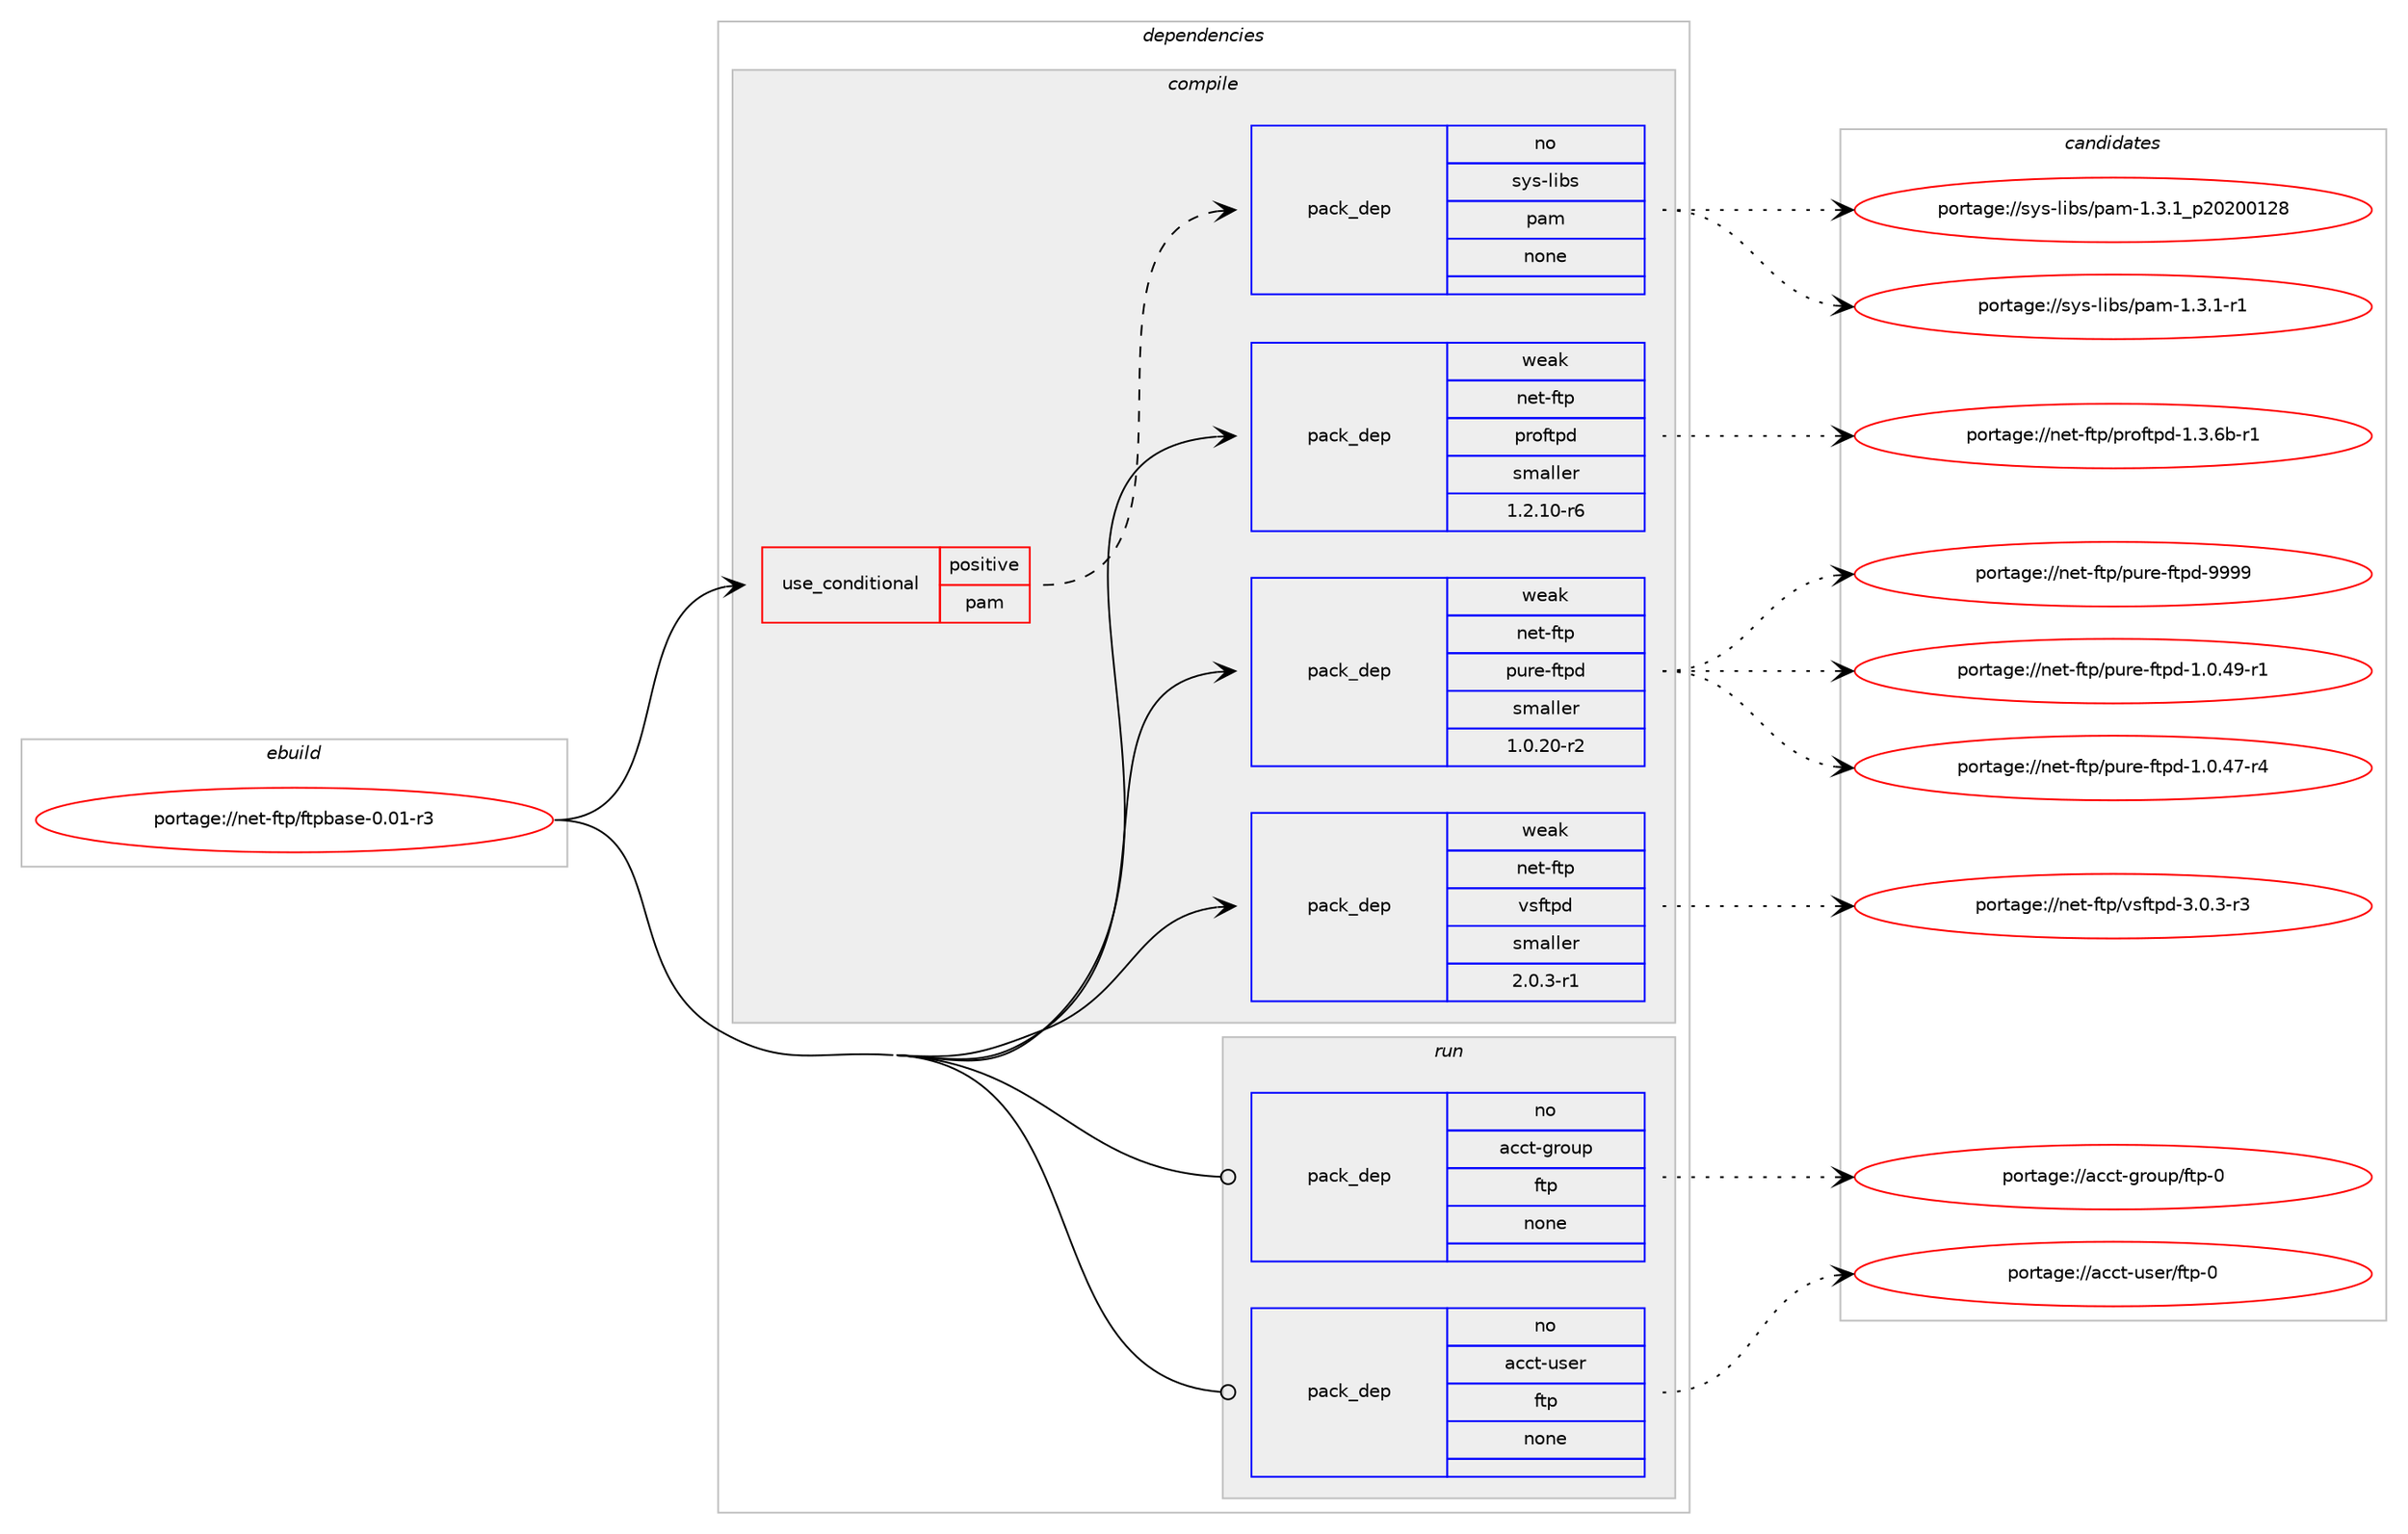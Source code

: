 digraph prolog {

# *************
# Graph options
# *************

newrank=true;
concentrate=true;
compound=true;
graph [rankdir=LR,fontname=Helvetica,fontsize=10,ranksep=1.5];#, ranksep=2.5, nodesep=0.2];
edge  [arrowhead=vee];
node  [fontname=Helvetica,fontsize=10];

# **********
# The ebuild
# **********

subgraph cluster_leftcol {
color=gray;
rank=same;
label=<<i>ebuild</i>>;
id [label="portage://net-ftp/ftpbase-0.01-r3", color=red, width=4, href="../net-ftp/ftpbase-0.01-r3.svg"];
}

# ****************
# The dependencies
# ****************

subgraph cluster_midcol {
color=gray;
label=<<i>dependencies</i>>;
subgraph cluster_compile {
fillcolor="#eeeeee";
style=filled;
label=<<i>compile</i>>;
subgraph cond30942 {
dependency141930 [label=<<TABLE BORDER="0" CELLBORDER="1" CELLSPACING="0" CELLPADDING="4"><TR><TD ROWSPAN="3" CELLPADDING="10">use_conditional</TD></TR><TR><TD>positive</TD></TR><TR><TD>pam</TD></TR></TABLE>>, shape=none, color=red];
subgraph pack108617 {
dependency141931 [label=<<TABLE BORDER="0" CELLBORDER="1" CELLSPACING="0" CELLPADDING="4" WIDTH="220"><TR><TD ROWSPAN="6" CELLPADDING="30">pack_dep</TD></TR><TR><TD WIDTH="110">no</TD></TR><TR><TD>sys-libs</TD></TR><TR><TD>pam</TD></TR><TR><TD>none</TD></TR><TR><TD></TD></TR></TABLE>>, shape=none, color=blue];
}
dependency141930:e -> dependency141931:w [weight=20,style="dashed",arrowhead="vee"];
}
id:e -> dependency141930:w [weight=20,style="solid",arrowhead="vee"];
subgraph pack108618 {
dependency141932 [label=<<TABLE BORDER="0" CELLBORDER="1" CELLSPACING="0" CELLPADDING="4" WIDTH="220"><TR><TD ROWSPAN="6" CELLPADDING="30">pack_dep</TD></TR><TR><TD WIDTH="110">weak</TD></TR><TR><TD>net-ftp</TD></TR><TR><TD>proftpd</TD></TR><TR><TD>smaller</TD></TR><TR><TD>1.2.10-r6</TD></TR></TABLE>>, shape=none, color=blue];
}
id:e -> dependency141932:w [weight=20,style="solid",arrowhead="vee"];
subgraph pack108619 {
dependency141933 [label=<<TABLE BORDER="0" CELLBORDER="1" CELLSPACING="0" CELLPADDING="4" WIDTH="220"><TR><TD ROWSPAN="6" CELLPADDING="30">pack_dep</TD></TR><TR><TD WIDTH="110">weak</TD></TR><TR><TD>net-ftp</TD></TR><TR><TD>pure-ftpd</TD></TR><TR><TD>smaller</TD></TR><TR><TD>1.0.20-r2</TD></TR></TABLE>>, shape=none, color=blue];
}
id:e -> dependency141933:w [weight=20,style="solid",arrowhead="vee"];
subgraph pack108620 {
dependency141934 [label=<<TABLE BORDER="0" CELLBORDER="1" CELLSPACING="0" CELLPADDING="4" WIDTH="220"><TR><TD ROWSPAN="6" CELLPADDING="30">pack_dep</TD></TR><TR><TD WIDTH="110">weak</TD></TR><TR><TD>net-ftp</TD></TR><TR><TD>vsftpd</TD></TR><TR><TD>smaller</TD></TR><TR><TD>2.0.3-r1</TD></TR></TABLE>>, shape=none, color=blue];
}
id:e -> dependency141934:w [weight=20,style="solid",arrowhead="vee"];
}
subgraph cluster_compileandrun {
fillcolor="#eeeeee";
style=filled;
label=<<i>compile and run</i>>;
}
subgraph cluster_run {
fillcolor="#eeeeee";
style=filled;
label=<<i>run</i>>;
subgraph pack108621 {
dependency141935 [label=<<TABLE BORDER="0" CELLBORDER="1" CELLSPACING="0" CELLPADDING="4" WIDTH="220"><TR><TD ROWSPAN="6" CELLPADDING="30">pack_dep</TD></TR><TR><TD WIDTH="110">no</TD></TR><TR><TD>acct-group</TD></TR><TR><TD>ftp</TD></TR><TR><TD>none</TD></TR><TR><TD></TD></TR></TABLE>>, shape=none, color=blue];
}
id:e -> dependency141935:w [weight=20,style="solid",arrowhead="odot"];
subgraph pack108622 {
dependency141936 [label=<<TABLE BORDER="0" CELLBORDER="1" CELLSPACING="0" CELLPADDING="4" WIDTH="220"><TR><TD ROWSPAN="6" CELLPADDING="30">pack_dep</TD></TR><TR><TD WIDTH="110">no</TD></TR><TR><TD>acct-user</TD></TR><TR><TD>ftp</TD></TR><TR><TD>none</TD></TR><TR><TD></TD></TR></TABLE>>, shape=none, color=blue];
}
id:e -> dependency141936:w [weight=20,style="solid",arrowhead="odot"];
}
}

# **************
# The candidates
# **************

subgraph cluster_choices {
rank=same;
color=gray;
label=<<i>candidates</i>>;

subgraph choice108617 {
color=black;
nodesep=1;
choice11512111545108105981154711297109454946514649951125048504848495056 [label="portage://sys-libs/pam-1.3.1_p20200128", color=red, width=4,href="../sys-libs/pam-1.3.1_p20200128.svg"];
choice115121115451081059811547112971094549465146494511449 [label="portage://sys-libs/pam-1.3.1-r1", color=red, width=4,href="../sys-libs/pam-1.3.1-r1.svg"];
dependency141931:e -> choice11512111545108105981154711297109454946514649951125048504848495056:w [style=dotted,weight="100"];
dependency141931:e -> choice115121115451081059811547112971094549465146494511449:w [style=dotted,weight="100"];
}
subgraph choice108618 {
color=black;
nodesep=1;
choice1101011164510211611247112114111102116112100454946514654984511449 [label="portage://net-ftp/proftpd-1.3.6b-r1", color=red, width=4,href="../net-ftp/proftpd-1.3.6b-r1.svg"];
dependency141932:e -> choice1101011164510211611247112114111102116112100454946514654984511449:w [style=dotted,weight="100"];
}
subgraph choice108619 {
color=black;
nodesep=1;
choice1101011164510211611247112117114101451021161121004557575757 [label="portage://net-ftp/pure-ftpd-9999", color=red, width=4,href="../net-ftp/pure-ftpd-9999.svg"];
choice110101116451021161124711211711410145102116112100454946484652574511449 [label="portage://net-ftp/pure-ftpd-1.0.49-r1", color=red, width=4,href="../net-ftp/pure-ftpd-1.0.49-r1.svg"];
choice110101116451021161124711211711410145102116112100454946484652554511452 [label="portage://net-ftp/pure-ftpd-1.0.47-r4", color=red, width=4,href="../net-ftp/pure-ftpd-1.0.47-r4.svg"];
dependency141933:e -> choice1101011164510211611247112117114101451021161121004557575757:w [style=dotted,weight="100"];
dependency141933:e -> choice110101116451021161124711211711410145102116112100454946484652574511449:w [style=dotted,weight="100"];
dependency141933:e -> choice110101116451021161124711211711410145102116112100454946484652554511452:w [style=dotted,weight="100"];
}
subgraph choice108620 {
color=black;
nodesep=1;
choice11010111645102116112471181151021161121004551464846514511451 [label="portage://net-ftp/vsftpd-3.0.3-r3", color=red, width=4,href="../net-ftp/vsftpd-3.0.3-r3.svg"];
dependency141934:e -> choice11010111645102116112471181151021161121004551464846514511451:w [style=dotted,weight="100"];
}
subgraph choice108621 {
color=black;
nodesep=1;
choice97999911645103114111117112471021161124548 [label="portage://acct-group/ftp-0", color=red, width=4,href="../acct-group/ftp-0.svg"];
dependency141935:e -> choice97999911645103114111117112471021161124548:w [style=dotted,weight="100"];
}
subgraph choice108622 {
color=black;
nodesep=1;
choice97999911645117115101114471021161124548 [label="portage://acct-user/ftp-0", color=red, width=4,href="../acct-user/ftp-0.svg"];
dependency141936:e -> choice97999911645117115101114471021161124548:w [style=dotted,weight="100"];
}
}

}
